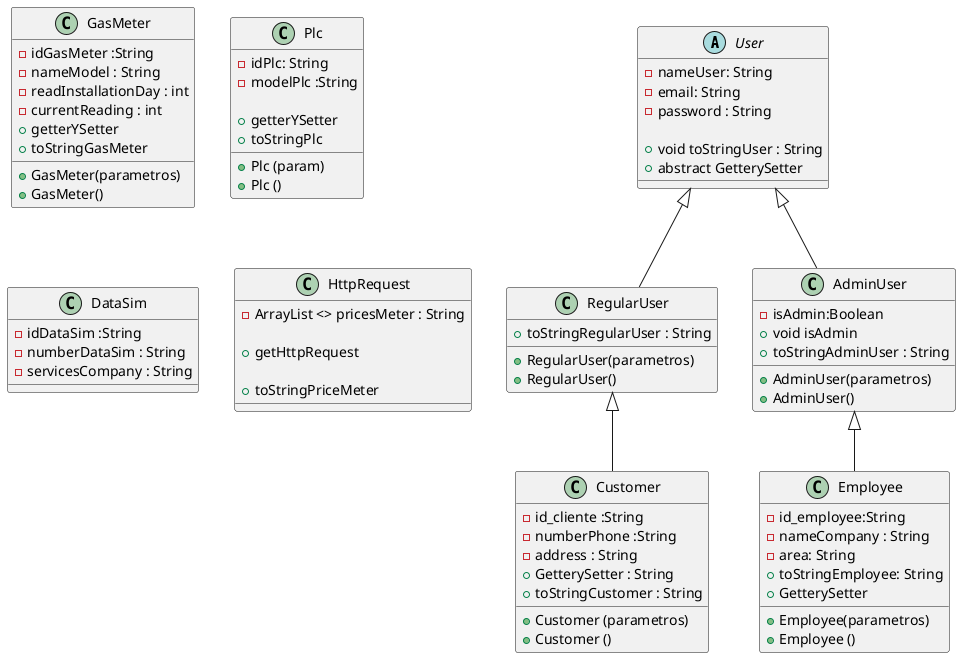 
// En este archivo pegaremos el código UML para el proyecto

@startuml

       abstract class User {

       - nameUser: String
       - email: String
       - password : String

       + void toStringUser : String
       + abstract GetterySetter

       }

       class RegularUser {

       + toStringRegularUser : String
       + RegularUser(parametros)
       + RegularUser()

       }

       class AdminUser {

       -isAdmin:Boolean
       + void isAdmin
       + toStringAdminUser : String

       + AdminUser(parametros)
       + AdminUser()


       }

       User <|-- RegularUser
       User <|-- AdminUser

       class Customer {

       - id_cliente :String
       - numberPhone :String
       - address : String
       + GetterySetter : String
       + toStringCustomer : String
       + Customer (parametros)
       + Customer ()

       }

       class Employee{

       -id_employee:String
       - nameCompany : String
       - area: String
       + toStringEmployee: String
       + GetterySetter

       + Employee(parametros)
       + Employee ()
       }

       RegularUser <|-- Customer
       AdminUser <|-- Employee

       class GasMeter{

       - idGasMeter :String
       - nameModel : String
       - readInstallationDay : int
       - currentReading : int
       + getterYSetter
       + toStringGasMeter
       + GasMeter(parametros)
       + GasMeter()
       }

       class Plc {

       - idPlc: String
       - modelPlc :String

       + getterYSetter
       + toStringPlc
       + Plc (param)
       + Plc ()
       }

       class DataSim {

       - idDataSim :String
       - numberDataSim : String
       - servicesCompany : String
       }

       class HttpRequest {

       - ArrayList <> pricesMeter : String

       + getHttpRequest

       + toStringPriceMeter
       }

       @enduml